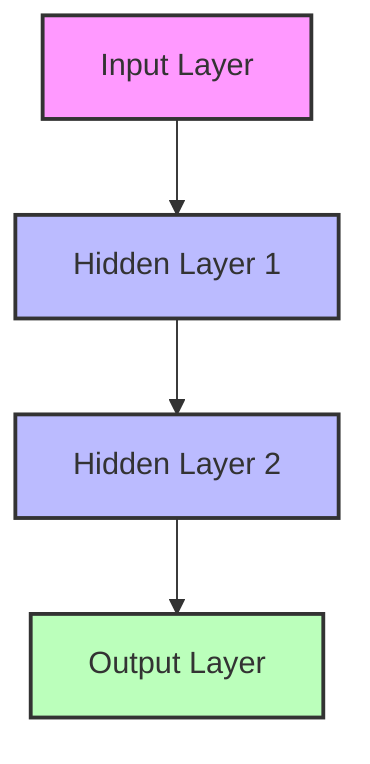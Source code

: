 graph TD
    A[Input Layer] --> B[Hidden Layer 1]
    B --> C[Hidden Layer 2]
    C --> D[Output Layer]
    style A fill:#f9f,stroke:#333,stroke-width:2px
    style B fill:#bbf,stroke:#333,stroke-width:2px
    style C fill:#bbf,stroke:#333,stroke-width:2px
    style D fill:#bfb,stroke:#333,stroke-width:2px